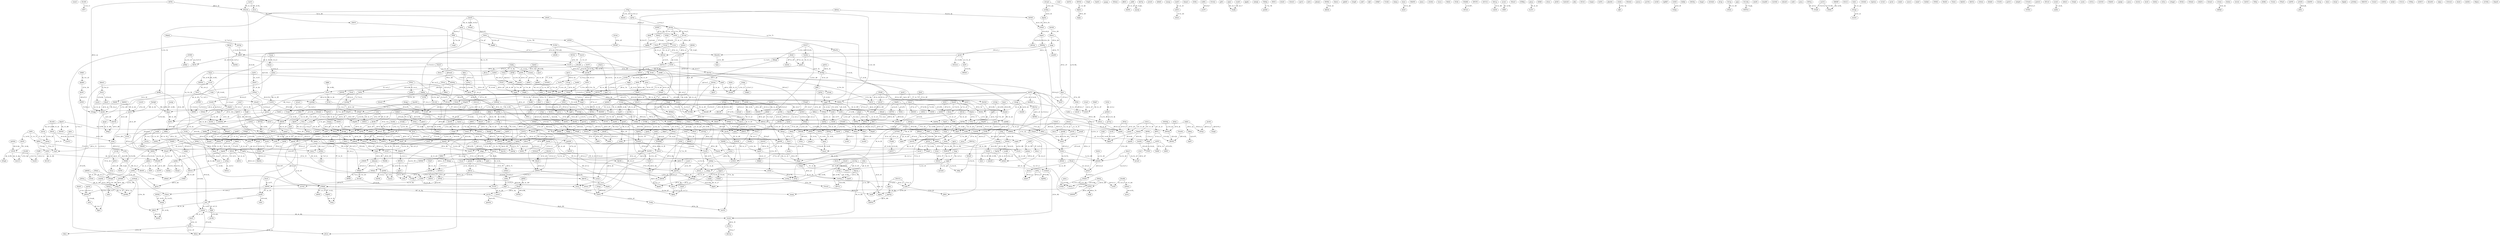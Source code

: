 digraph {
	Q4_ [label="irmxG"];
	r_5 [label="fIITT"];
	i7_ [label="ycsHc"];
	c_8 [label="oUmkk"];
	_7I [label="OJfMu"];
	_8l [label="vutJT"];
	_r5 [label="UuGrN"];
	l_5 [label="bAOTo"];
	c1_ [label="IEWSd"];
	l7_ [label="zzhiL"];
	_K8 [label="UikqE"];
	F3_ [label="rqjUe"];
	I_1 [label="cJHZZ"];
	P_0 [label="yiNVK"];
	_4T [label="Edcap"];
	_K4 [label="igGxS"];
	_4X [label="OrpPQ"];
	_6B [label="gygqy"];
	Z6_ [label="EShxm"];
	f2_ [label="JBkTx"];
	_T6 [label="ScaYe"];
	_7L [label="jPnrC"];
	V_2 [label="DtcVx"];
	_1k [label="kePuf"];
	_F2 [label="GYHoV"];
	I4_ [label="IpLpF"];
	_0I [label="Yedrb"];
	_3t [label="oqjmh"];
	S_2 [label="tqdjo"];
	_3h [label="wjGzg"];
	_E3 [label="ExvmE"];
	_3Y [label="MlLln"];
	S3_ [label="WhgWv"];
	j9_ [label="zNoIa"];
	e5_ [label="RWqeQ"];
	_d2 [label="lrJvG"];
	m_4 [label="XFiZI"];
	h8_ [label="Nzxqr"];
	_6T [label="XTXgI"];
	_9M [label="dRLOR"];
	P9_ [label="oTkeQ"];
	V7_ [label="VEIvN"];
	w0_ [label="Ecxkr"];
	j7_ [label="EUvmf"];
	_6w [label="qTMcQ"];
	_c9 [label="IhdNX"];
	_Z7 [label="kkCYp"];
	J2_ [label="FVfSY"];
	_L4 [label="pphiZ"];
	_4u [label="QGuUt"];
	D_2 [label="jlegC"];
	_Y3 [label="RHqtp"];
	_H2 [label="patuo"];
	_y8 [label="JcSxM"];
	_1P [label="yYoOl"];
	_3T [label="YKdVJ"];
	E_6 [label="nPDqQ"];
	Y7_ [label="UbcRs"];
	_4S [label="jNBOt"];
	_4n [label="VIcuA"];
	J_5 [label="XiWXD"];
	K0_ [label="KGmzm"];
	e6_ [label="TNnce"];
	_4F [label="QEkID"];
	W6_ [label="RkXaz"];
	_t0 [label="xnLac"];
	V8_ [label="AcYjn"];
	r_3 [label="pHOvE"];
	_W1 [label="yitAr"];
	_0E [label="ttMBY"];
	d3_ [label="Lemxp"];
	K1_ [label="LLOrc"];
	_1C [label="esRUI"];
	K_4 [label="cEeGJ"];
	N7_ [label="ZqiPY"];
	s9_ [label="sbWrE"];
	r_1 [label="LjtZP"];
	D5_ [label="IznUp"];
	z4_ [label="elrIr"];
	v_8 [label="kbuyN"];
	H6_ [label="zYLvC"];
	_7i [label="VIvty"];
	_m6 [label="QrsWr"];
	t0_ [label="ZqeTg"];
	_2Q [label="eUBdq"];
	x_6 [label="zRhmE"];
	p_7 [label="DVnLD"];
	O5_ [label="RumyC"];
	_5K [label="RVMeA"];
	_6z [label="IlOXx"];
	B_7 [label="yuvPT"];
	_f1 [label="zowwE"];
	D7_ [label="NVwEy"];
	G6_ [label="rSdVK"];
	q4_ [label="FCmgz"];
	n_5 [label="FJHOE"];
	_8z [label="vaugZ"];
	_1V [label="jjiHt"];
	I_7 [label="YuxRJ"];
	r6_ [label="HzHWB"];
	F_9 [label="EZiUF"];
	_1i [label="kgqKx"];
	O7_ [label="hDPWF"];
	_U9 [label="mhbqh"];
	_7K [label="paDdD"];
	o_4 [label="AYfym"];
	_1X [label="eVWRF"];
	w4_ [label="yhvfJ"];
	P_4 [label="AedkD"];
	_J2 [label="JIEEz"];
	_3r [label="HfFTc"];
	_3L [label="KURqc"];
	v_5 [label="RVICl"];
	y_0 [label="IHmiG"];
	_9j [label="DWToQ"];
	s_4 [label="RQPBt"];
	w_0 [label="ZoYFW"];
	_8G [label="kGaEr"];
	_t6 [label="HilLs"];
	v_6 [label="wVHjb"];
	_8a [label="mreUa"];
	y5_ [label="hEPTH"];
	_7T [label="Mgkjg"];
	_2y [label="aEkvJ"];
	_4v [label="aBSYn"];
	_L7 [label="edxaz"];
	_l7 [label="FAKeG"];
	x3_ [label="hWmkS"];
	n2_ [label="NDxDU"];
	D6_ [label="IkgZG"];
	_8Q [label="uwaiw"];
	_4R [label="lygnk"];
	k4_ [label="nmvGS"];
	U_3 [label="GxBpO"];
	X9_ [label="OhiDH"];
	_5i [label="zgvOi"];
	_5y [label="HYyLM"];
	_3x [label="qwMlm"];
	O0_ [label="cplqC"];
	_0x [label="MQWBV"];
	H_7 [label="WShes"];
	B4_ [label="oJPKH"];
	A5_ [label="JlaYo"];
	l3_ [label="bHOAx"];
	_8p [label="nwLCU"];
	_7g [label="yCbpc"];
	_5q [label="gvUZs"];
	d_6 [label="pbmak"];
	A0_ [label="YGvhy"];
	_5l [label="pasyM"];
	G5_ [label="Lwxuf"];
	p0_ [label="FoiTW"];
	_7Q [label="MVfHu"];
	i8_ [label="Xlewo"];
	j0_ [label="cOpZY"];
	i_6 [label="bUyRS"];
	L_4 [label="ZXRGQ"];
	A_1 [label="FAyjL"];
	_Y7 [label="ygKbN"];
	_s3 [label="iGegB"];
	e_3 [label="NMTHq"];
	L8_ [label="cxgpP"];
	K_7 [label="BHgGJ"];
	s7_ [label="CQAIq"];
	_w6 [label="GiheH"];
	_g2 [label="jcikF"];
	_r1 [label="ocWXt"];
	e_8 [label="GnXUi"];
	k5_ [label="EbzWt"];
	_U2 [label="nUSUp"];
	_4q [label="gAeUI"];
	_X8 [label="JCpMc"];
	D8_ [label="YhFyA"];
	_B4 [label="lqllt"];
	E5_ [label="xCurE"];
	W_3 [label="cDRkP"];
	_e3 [label="HkTBZ"];
	k1_ [label="oYHLc"];
	k6_ [label="IsnBo"];
	v7_ [label="cgeHf"];
	_4d [label="yWNkW"];
	_f4 [label="Epydu"];
	_n5 [label="nwcRO"];
	e0_ [label="Hlglu"];
	_0S [label="BAzix"];
	_d5 [label="Ovryr"];
	_8q [label="USxat"];
	_c1 [label="QfUHj"];
	_0d [label="vXQub"];
	_v2 [label="VvcKd"];
	_4O [label="EqIqc"];
	_6K [label="jBXbE"];
	_1o [label="JFLSc"];
	C8_ [label="oyCeR"];
	F4_ [label="zklHZ"];
	G2_ [label="IIAmq"];
	_5t [label="pxwjP"];
	i2_ [label="KukBr"];
	_6Q [label="poXUx"];
	_F8 [label="qWwmD"];
	m9_ [label="ewUEg"];
	e_7 [label="PPllE"];
	_L8 [label="qIQpS"];
	_7A [label="xHUKA"];
	_3m [label="vqMBR"];
	_Y9 [label="nWoup"];
	E9_ [label="dAIJJ"];
	_0p [label="SofOf"];
	_E1 [label="ihzxe"];
	_7v [label="BYmTb"];
	v_1 [label="PmYkL"];
	_0t [label="Hjtio"];
	_n4 [label="lqnho"];
	i5_ [label="NKbFH"];
	_3v [label="lAuSk"];
	_L5 [label="JAsnL"];
	_L2 [label="yaonC"];
	S_5 [label="cZwXd"];
	f0_ [label="Vyzcu"];
	_X3 [label="JSUbV"];
	_b0 [label="cCxiI"];
	_6V [label="eQwhL"];
	_X6 [label="pyTkA"];
	a3_ [label="riXbC"];
	n6_ [label="NkVJI"];
	_j2 [label="DbkPh"];
	X1_ [label="PIvBz"];
	L_7 [label="VxCEu"];
	R5_ [label="EutmX"];
	E_0 [label="TiDGc"];
	K8_ [label="IWAHi"];
	_W7 [label="BugPH"];
	_z1 [label="NSbRK"];
	S4_ [label="AoIHD"];
	w_3 [label="mEmef"];
	_n6 [label="jxxmZ"];
	_Q4 [label="axopj"];
	e_2 [label="sxdcu"];
	S9_ [label="dlfor"];
	_7B [label="IJizr"];
	_d3 [label="MqLcq"];
	y6_ [label="PudQT"];
	_Q8 [label="JxIUu"];
	_6m [label="wLYNZ"];
	q_6 [label="raupQ"];
	_E7 [label="FrNlk"];
	_N6 [label="DPCFO"];
	_6P [label="ioPXu"];
	H7_ [label="XECod"];
	T9_ [label="BDEWc"];
	_5n [label="DIrDw"];
	u8_ [label="eWTCw"];
	_e6 [label="CzQpv"];
	_D6 [label="LOJCR"];
	U4_ [label="nuMMp"];
	N4_ [label="UBlPl"];
	x0_ [label="wqtkd"];
	_1z [label="VpXNq"];
	l9_ [label="oylSh"];
	_0B [label="Qhmmm"];
	_2t [label="AoeFi"];
	G1_ [label="fGqwg"];
	x7_ [label="ZUZRy"];
	_C0 [label="toHWv"];
	X6_ [label="WBRQv"];
	l8_ [label="mvrIh"];
	q_9 [label="kfLsC"];
	_i9 [label="hCrmi"];
	m_3 [label="siDXe"];
	a_8 [label="NYBph"];
	_4B [label="SDHGX"];
	_5S [label="NDuQT"];
	h_6 [label="gLDNb"];
	L_2 [label="WdzaV"];
	Q7_ [label="xoaQg"];
	_R8 [label="zfxuk"];
	i9_ [label="oIrzP"];
	Q_0 [label="KTBkq"];
	s8_ [label="ldKBT"];
	v3_ [label="coKpp"];
	S5_ [label="gAryJ"];
	_8N [label="BjoDV"];
	E_1 [label="qGPfq"];
	_q4 [label="LZAxj"];
	_9g [label="KHRlf"];
	g6_ [label="XnnnM"];
	j1_ [label="KYFDq"];
	B8_ [label="BYTEn"];
	_h8 [label="WjbOc"];
	_8h [label="RpAtZ"];
	m0_ [label="yBqMc"];
	_n3 [label="JXfIP"];
	_3N [label="DSevn"];
	X_9 [label="vpMKc"];
	_D7 [label="sDces"];
	v8_ [label="ZcamQ"];
	_x6 [label="XRstH"];
	_4H [label="WDNtg"];
	_2B [label="jhViH"];
	q9_ [label="SmEuM"];
	_U8 [label="kSsgq"];
	_2j [label="QxQSt"];
	_4i [label="GDcgJ"];
	P1_ [label="pQXDa"];
	_t3 [label="cKsmB"];
	_1R [label="rAlAG"];
	_S9 [label="auwxV"];
	_B1 [label="sHSsn"];
	_8M [label="crJuh"];
	N5_ [label="jBGRw"];
	J9_ [label="jbflj"];
	V_8 [label="ycoBE"];
	_i5 [label="bPyAW"];
	L2_ [label="BMYUg"];
	E3_ [label="qLuvj"];
	o0_ [label="NLIKI"];
	_a5 [label="kodyF"];
	D3_ [label="gamSm"];
	_4E [label="DWowB"];
	_U7 [label="Awrid"];
	_8K [label="VVmNd"];
	g_2 [label="ejduv"];
	_6v [label="vjVsh"];
	q7_ [label="iuixW"];
	_7J [label="SIUeG"];
	k_5 [label="KYpjW"];
	g_9 [label="aczvi"];
	_4b [label="inTBo"];
	A2_ [label="SohjN"];
	l5_ [label="qyVeu"];
	L1_ [label="DIwnU"];
	_6a [label="LJnOy"];
	E_5 [label="wDjbC"];
	Y_3 [label="EggLG"];
	k2_ [label="xuzZE"];
	p_4 [label="qzwsz"];
	C3_ [label="bIiMF"];
	T_4 [label="Rpltp"];
	X_7 [label="RturV"];
	Z4_ [label="FvzGV"];
	t_5 [label="CvGBk"];
	c_6 [label="EMdQx"];
	V2_ [label="jEMLE"];
	_J5 [label="iCkSV"];
	V4_ [label="Goqab"];
	F_2 [label="SQSWJ"];
	y1_ [label="JELsn"];
	x6_ [label="OVJrP"];
	h6_ [label="hwfVL"];
	t3_ [label="ZiQYo"];
	_6X [label="sMDWN"];
	_c6 [label="pbmMo"];
	_7p [label="olfjP"];
	_0O [label="MSAGd"];
	_3R [label="KaFiC"];
	t_8 [label="jmwsa"];
	_H1 [label="rTKQR"];
	d6_ [label="pLYWx"];
	J_1 [label="HkUje"];
	i_2 [label="ogJbf"];
	_2A [label="kDKeP"];
	_3z [label="HcrpG"];
	_a7 [label="sTdfG"];
	Z2_ [label="rTpOD"];
	_1N [label="KvDSN"];
	_2K [label="fyQvf"];
	_8y [label="yFXwy"];
	q0_ [label="ayiIe"];
	_T9 [label="jYACe"];
	_1F [label="jfquL"];
	_1c [label="CfwTz"];
	_2w [label="wcWcT"];
	_V0 [label="cvwUt"];
	K4_ [label="wkMlk"];
	g5_ [label="LzYUF"];
	_0N [label="xVlSb"];
	_z5 [label="PftYs"];
	_4I [label="blooO"];
	f5_ [label="TKOlz"];
	_1Q [label="CGDmT"];
	n4_ [label="Mzlwm"];
	_B6 [label="bETEc"];
	_v7 [label="SMSCr"];
	_9L [label="ilyhv"];
	_6p [label="mpPOp"];
	_F5 [label="rZEXZ"];
	t1_ [label="xrFop"];
	_7Z [label="uQNxu"];
	_V1 [label="cpDod"];
	d9_ [label="pjonR"];
	_F7 [label="CPTXI"];
	W8_ [label="EpXLr"];
	_8m [label="ERXbd"];
	l_8 [label="ETSNc"];
	_b9 [label="xwSdl"];
	_3I [label="wbYsP"];
	T_3 [label="bgRKP"];
	r_7 [label="XJpsv"];
	_r3 [label="RRBjD"];
	J1_ [label="EiWhe"];
	_7n [label="VuLLt"];
	_5T [label="bqFie"];
	S6_ [label="Jsoet"];
	_P5 [label="bJUFH"];
	z_4 [label="SYHms"];
	_5d [label="EzuPx"];
	_Q2 [label="EBmgI"];
	_g3 [label="LSDZl"];
	w1_ [label="kLFlv"];
	u1_ [label="otAXA"];
	_g9 [label="IjwKf"];
	P8_ [label="EPagX"];
	_6Z [label="stsRA"];
	l4_ [label="TysDm"];
	_0F [label="KdXJe"];
	_S3 [label="iMGNp"];
	_k2 [label="XlbXH"];
	_0v [label="kWcEw"];
	N0_ [label="aqSlc"];
	L0_ [label="ZwjgS"];
	_6t [label="ndSoK"];
	O_2 [label="qODeG"];
	h4_ [label="OnjvK"];
	_0M [label="AYHQM"];
	_9R [label="dFegi"];
	U1_ [label="XzVZL"];
	_8L [label="EDgSN"];
	p8_ [label="JNTwa"];
	_h3 [label="DFsle"];
	_6L [label="vpwCl"];
	_0h [label="JPrqn"];
	_3l [label="paCcz"];
	_5J [label="QfMum"];
	_l1 [label="tuZll"];
	_8Z [label="MzCbO"];
	W3_ [label="TKTxg"];
	X_1 [label="yvcdO"];
	_R9 [label="RAVDP"];
	_M7 [label="JDrJG"];
	W_2 [label="TLhgX"];
	_6h [label="gsjIj"];
	_4h [label="WodaZ"];
	J8_ [label="oPyNb"];
	A4_ [label="LXYrB"];
	_9r [label="ScaYU"];
	_o9 [label="UaZuc"];
	y7_ [label="GjsAo"];
	q_3 [label="ossQy"];
	_8s [label="ejYCH"];
	_3P [label="tbYSr"];
	u4_ [label="wGuoV"];
	S_9 [label="cSeDn"];
	R9_ [label="hlgan"];
	t7_ [label="ZWVUD"];
	g4_ [label="WEPZw"];
	p2_ [label="OgKBy"];
	_0w [label="zAoPK"];
	G_7 [label="YeINx"];
	_6N [label="bwqXM"];
	U_5 [label="fnEZv"];
	_8V [label="XcSMH"];
	H_2 [label="PRkxv"];
	g7_ [label="gmlNR"];
	S_0 [label="xdCNp"];
	u7_ [label="dQLeH"];
	_7R [label="SAGkI"];
	D_4 [label="ozdIr"];
	R6_ [label="grxcj"];
	v9_ [label="Uqxun"];
	_1w [label="ieBiS"];
	h5_ [label="uaWmr"];
	N_2 [label="UEakE"];
	q2_ [label="RTsCZ"];
	B_2 [label="dAxvC"];
	j_7 [label="bKvUp"];
	o9_ [label="DJJkE"];
	_e1 [label="fwtYP"];
	g1_ [label="UhnyS"];
	U_2 [label="XtrYG"];
	_q3 [label="NUegr"];
	C_3 [label="cfJom"];
	_A9 [label="HcWGB"];
	u9_ [label="ZSkkT"];
	K_0 [label="hAkDp"];
	G0_ [label="bCNlJ"];
	_5Y [label="dRqju"];
	_5L [label="vMSRD"];
	_4m [label="RUvEE"];
	Y_8 [label="EgXZm"];
	e_1 [label="RINHl"];
	_j5 [label="tLTQC"];
	_5v [label="pqZzR"];
	_7W [label="EcTkO"];
	_9K [label="oDuse"];
	F6_ [label="VCNDJ"];
	_2I [label="LvDOj"];
	_i1 [label="ECsfM"];
	_h2 [label="fUcap"];
	_9D [label="Yqioi"];
	_4Y [label="uOFVl"];
	Z9_ [label="nNqCa"];
	_u5 [label="Vxufg"];
	P6_ [label="vnzFS"];
	H9_ [label="qcvkv"];
	_0R [label="nhZJC"];
	_K0 [label="cTHkV"];
	n0_ [label="aLOyv"];
	Z7_ [label="tDxST"];
	w5_ [label="UmZYU"];
	w_2 [label="hedZi"];
	t_3 [label="eROdb"];
	_2i [label="vjwcd"];
	b0_ [label="DiNuG"];
	_P1 [label="dYeiV"];
	b6_ [label="siLZC"];
	d_7 [label="Wprtk"];
	_e9 [label="mzCMo"];
	i6_ [label="kyFAN"];
	_9E [label="pyZcQ"];
	X7_ [label="eykTf"];
	n_2 [label="ESVqr"];
	_C4 [label="nokaP"];
	_1q [label="yZBsq"];
	_K1 [label="SQZkd"];
	y_2 [label="iYWXZ"];
	B_4 [label="gPjeN"];
	_9q [label="sIFIl"];
	_a3 [label="kxycs"];
	x_7 [label="dyivF"];
	_2r [label="VYmkb"];
	B0_ [label="WolZD"];
	h_7 [label="qsRRk"];
	_z9 [label="QQKyh"];
	_7t [label="lMqXj"];
	R2_ [label="kutnN"];
	n_1 [label="aCLJI"];
	_1r [label="AyPTU"];
	O_0 [label="Tlsbw"];
	_v1 [label="BqYhX"];
	l6_ [label="XkYCk"];
	_9b [label="rIenW"];
	_8w [label="qwWub"];
	_i6 [label="VeFON"];
	p9_ [label="hyMSG"];
	_Q7 [label="pUxAY"];
	v0_ [label="WsaHk"];
	_Z5 [label="vFIxS"];
	w_1 [label="UDyzx"];
	_9U [label="rXMsA"];
	_2H [label="eGXJu"];
	_3k [label="QfHrS"];
	R_0 [label="xpSVd"];
	t5_ [label="EPeha"];
	_A1 [label="BYnHM"];
	l_1 [label="RPPBr"];
	S_7 [label="CaSGM"];
	T7_ [label="sXRPW"];
	_2N [label="HIHCU"];
	_0c [label="cDukx"];
	s5_ [label="cdTXM"];
	g8_ [label="viAbo"];
	_6D [label="PjREz"];
	A6_ [label="anUbk"];
	s_1 [label="OvvEF"];
	B6_ [label="SfEaZ"];
	_5a [label="wqOiT"];
	C_1 [label="RPEWL"];
	K3_ [label="KIQbD"];
	_F3 [label="bHWwJ"];
	_2c [label="wLeeU"];
	W2_ [label="UgwiP"];
	T1_ [label="EUiTO"];
	_D4 [label="MmHjI"];
	_p0 [label="kHhUA"];
	o1_ [label="yyNHg"];
	_D5 [label="UxtFH"];
	_0C [label="xCMOv"];
	_9k [label="SqXzD"];
	_k0 [label="eHwYK"];
	_z7 [label="eekVD"];
	_0k [label="CGIwG"];
	X0_ [label="zMldA"];
	n_4 [label="Htpbr"];
	h1_ [label="ZwIRB"];
	_6I [label="DnSPA"];
	_T7 [label="tXWzG"];
	p6_ [label="mzyQJ"];
	_9s [label="xYOXp"];
	f1_ [label="khFCG"];
	_o5 [label="RVObP"];
	I_6 [label="Dasfm"];
	W_6 [label="QEZnu"];
	F8_ [label="HjMSO"];
	_1b [label="YUkTX"];
	_N9 [label="ArOfc"];
	f8_ [label="rsndN"];
	_4G [label="guPZY"];
	_S5 [label="zAHpW"];
	J_7 [label="HudzN"];
	Y_2 [label="vPopj"];
	R3_ [label="WVUby"];
	_8t [label="zhZLG"];
	_j9 [label="SfUDw"];
	_2M [label="nrIok"];
	h_5 [label="TOYKS"];
	_U0 [label="qvabX"];
	p7_ [label="gvKGO"];
	g2_ [label="IuEfA"];
	M8_ [label="MLcKH"];
	r_0 [label="OOhJs"];
	V0_ [label="zcqbr"];
	_T1 [label="ElUuO"];
	c9_ [label="zQZbv"];
	F1_ [label="nAMqv"];
	d_4 [label="NatVB"];
	_5c [label="itncg"];
	u_2 [label="Tbvsl"];
	_1x [label="XRCos"];
	z7_ [label="CBSVV"];
	_3b [label="lDHFM"];
	_x0 [label="hWupC"];
	B3_ [label="CtLti"];
	_0D [label="uWoPL"];
	c_2 [label="nUHIT"];
	M0_ [label="MaZqK"];
	_5r [label="cbExS"];
	_7V [label="zzmDR"];
	i4_ [label="fVcoY"];
	N_6 [label="EFKbo"];
	_r0 [label="Vqcfk"];
	_p9 [label="tNPmf"];
	o_5 [label="arAAV"];
	Z3_ [label="kamqt"];
	Z_6 [label="sDauW"];
	o_0 [label="ENezX"];
	_5Q [label="Rontr"];
	G9_ [label="uboNz"];
	h2_ [label="XkPcW"];
	i1_ [label="IaRFc"];
	p_0 [label="WVlya"];
	P_9 [label="XkCth"];
	T6_ [label="XewpN"];
	C5_ [label="TIpQT"];
	y9_ [label="jAIBt"];
	_2T [label="lDsQz"];
	g_5 [label="FXHJE"];
	_5s [label="KyRRj"];
	N8_ [label="QPvUu"];
	_6R [label="FsPYq"];
	K_6 [label="bHNFc"];
	s2_ [label="cyoKc"];
	_2d [label="QUGxp"];
	_1D [label="Kmnrb"];
	t_4 [label="aqoVp"];
	P_1 [label="hFTHG"];
	_9S [label="UJGOr"];
	o7_ [label="ersbG"];
	z_5 [label="xXKGG"];
	_9V [label="klvsQ"];
	i_5 [label="iydmx"];
	_U1 [label="eUtCa"];
	_2D [label="kEcBt"];
	w6_ [label="wjLxz"];
	_7S [label="Kxqll"];
	b_4 [label="EZFXW"];
	Y_7 [label="TXMiq"];
	_X9 [label="KSnGK"];
	_q8 [label="qUSxM"];
	_W4 [label="SaBoi"];
	m7_ [label="Czlvw"];
	i_8 [label="BsLtt"];
	d0_ [label="eYazH"];
	A9_ [label="rspdT"];
	_5p [label="hqsYj"];
	z8_ [label="gvfUU"];
	_m9 [label="PQbDS"];
	_O3 [label="sgHgK"];
	_8r [label="NoQWt"];
	_l0 [label="hfvkx"];
	x8_ [label="vAXIc"];
	C6_ [label="jtLwi"];
	_2O [label="LKjsV"];
	E_2 [label="yJcnu"];
	_3H [label="CVNeM"];
	_5X [label="TcbCm"];
	f_8 [label="DpRbs"];
	K9_ [label="GpYNJ"];
	_k3 [label="pzGPL"];
	_9W [label="eGrEw"];
	_H9 [label="birsE"];
	w9_ [label="IZmsR"];
	U8_ [label="YhEYp"];
	S_8 [label="rtrXh"];
	_2E [label="tbDiQ"];
	_w4 [label="ZXauI"];
	_6y [label="TATWF"];
	N_4 [label="vRxuz"];
	_3K [label="FQoGe"];
	H2_ [label="EgPwd"];
	_5M [label="zGIca"];
	F5_ [label="vgWef"];
	A_0 [label="bATkU"];
	_q7 [label="HogBh"];
	_9i [label="DmlYp"];
	_3y [label="LTuaG"];
	_5C [label="zWqgD"];
	W7_ [label="yORAH"];
	H4_ [label="NgWfQ"];
	_6W [label="wHuNX"];
	_1S [label="DFxIh"];
	c2_ [label="AUokz"];
	p_3 [label="DIUEp"];
	D1_ [label="PBVeN"];
	_2X [label="ICzKz"];
	_3Q [label="VzQTr"];
	C9_ [label="GPnye"];
	r2_ [label="BIRua"];
	_8d [label="GAAEh"];
	_5x [label="wQxMz"];
	_A8 [label="kQITV"];
	_7c [label="wMIeO"];
	_h4 [label="Uonzu"];
	y_5 [label="kInDn"];
	R4_ [label="DUigj"];
	s_8 [label="sKfWM"];
	_z4 [label="XxKMa"];
	s_5 [label="KGiuH"];
	h7_ [label="PGmjE"];
	f3_ [label="xoYJK"];
	_4A [label="OMohS"];
	z9_ [label="mBtPH"];
	_4w [label="xWXpP"];
	l1_ [label="bMjTw"];
	_N7 [label="pFCYC"];
	V_4 [label="Jvcyi"];
	k0_ [label="YruOX"];
	L6_ [label="UAgWZ"];
	_G9 [label="tPZxX"];
	d4_ [label="ZhuWz"];
	V_9 [label="KtJlk"];
	B_6 [label="qWOny"];
	r3_ [label="DwhnC"];
	O2_ [label="BqeZV"];
	_U6 [label="iHeOJ"];
	w_5 [label="RucGm"];
	L_9 [label="MheMa"];
	I2_ [label="enyma"];
	y4_ [label="EOMMg"];
	_8c [label="HRWJf"];
	v1_ [label="BcIhA"];
	_6u [label="XcScK"];
	U3_ [label="zjqnl"];
	_0f [label="oIHwf"];
	_2L [label="CAPOV"];
	_M4 [label="ZMRUH"];
	K_5 [label="TlEfp"];
	M4_ [label="yVRsZ"];
	_J4 [label="VIdON"];
	_1v [label="fSQGV"];
	G_9 [label="NVejB"];
	b1_ [label="vgKzc"];
	_4C [label="lwbro"];
	b_2 [label="teTok"];
	_3q [label="vjxOd"];
	_8F [label="hwIni"];
	Q_4 [label="XZpNZ"];
	_f2 [label="xUkar"];
	o3_ [label="gmpzo"];
	_1Z [label="qEpBG"];
	r8_ [label="GvQVM"];
	b7_ [label="PspMr"];
	O8_ [label="PkfiG"];
	_B5 [label="iBNfx"];
	p_1 [label="YaOYl"];
	c_0 [label="msPoa"];
	_7d [label="JSHBL"];
	R1_ [label="RWkTo"];
	_K6 [label="VYnDu"];
	_8I [label="IxXau"];
	s_9 [label="EVmBG"];
	_K5 [label="fTXaD"];
	_0s [label="MfyKH"];
	g_4 [label="xQFPX"];
	w8_ [label="DXGrG"];
	P_5 [label="fhNxw"];
	_1W [label="StIwI"];
	_8A [label="aOSZX"];
	c6_ [label="JfVKq"];
	_c4 [label="xfBbW"];
	q_7 [label="mFBSc"];
	t2_ [label="sgBRL"];
	r0_ [label="NlfXj"];
	_A6 [label="hDdFW"];
	_W5 [label="jmhhm"];
	_C1 [label="rtrpF"];
	_3g [label="woUPc"];
	N3_ [label="pLcSL"];
	_2n [label="qgIfS"];
	M9_ [label="eAmZd"];
	m_1 [label="YQcyO"];
	k_3 [label="XChrn"];
	O_1 [label="Qutup"];
	_4t [label="dBzSb"];
	J4_ [label="YGYtF"];
	_1n [label="TQFAT"];
	_4k [label="VXqRe"];
	S8_ [label="DBEBF"];
	_3X [label="QXKnW"];
	A1_ [label="oJREQ"];
	_5G [label="pqjVd"];
	_d0 [label="oCKLY"];
	_3W [label="yhYJJ"];
	o2_ [label="kKazY"];
	I8_ [label="qygGR"];
	h9_ [label="ZoHeS"];
	d5_ [label="aXBxH"];
	i_1 [label="ZavrX"];
	j5_ [label="MyUEz"];
	_1E [label="mTTMU"];
	m_2 [label="hTSfM"];
	_0P [label="nlvbm"];
	_2q [label="LsUnK"];
	_x9 [label="Iirwy"];
	_8U [label="TDQNk"];
	m5_ [label="zSLWF"];
	L3_ [label="cRPXO"];
	a5_ [label="efzxl"];
	_k7 [label="eyqug"];
	L_5 [label="Sejqd"];
	_o8 [label="eNsgz"];
	S2_ [label="GBUeb"];
	D_3 [label="qPYJR"];
	x_8 [label="xSUpD"];
	o8_ [label="VkFaW"];
	Z0_ [label="raZyi"];
	_J1 [label="RNVnA"];
	_P4 [label="lRMWg"];
	_0Y [label="BFNqm"];
	_v6 [label="rYQRY"];
	_f6 [label="CIeqw"];
	q_4 [label="XyyHM"];
	w7_ [label="hXYRA"];
	_4s [label="dkGrk"];
	E_7 [label="NCLMq"];
	c8_ [label="sJzyk"];
	_e0 [label="gdjWB"];
	_4g [label="GuWUF"];
	_V5 [label="biCgC"];
	C7_ [label="BgbJQ"];
	_e4 [label="gNyRu"];
	I_0 [label="cpzbW"];
	_7U [label="KETKe"];
	v_0 [label="KSWmX"];
	l0_ [label="uJonz"];
	z_0 [label="kskoP"];
	_9x [label="pYMRm"];
	_8i [label="JNrmL"];
	_3M [label="afwqC"];
	y8_ [label="Awmog"];
	_C7 [label="NBZCW"];
	T_2 [label="TwQnT"];
	_8B [label="SYzOL"];
	_G4 [label="ZXSQj"];
	x_9 [label="wGWmk"];
	w_6 [label="pOtnV"];
	r4_ [label="scZHY"];
	_0G [label="lVtGQ"];
	_8X [label="sGHCk"];
	D0_ [label="rBRka"];
	_1A [label="SpKCG"];
	_2f [label="hlWyD"];
	Q6_ [label="AeZJd"];
	_2l [label="AdeoB"];
	m_7 [label="FGtUA"];
	S_6 [label="QnGkE"];
	_6A [label="KCvOF"];
	B5_ [label="OTBbq"];
	m3_ [label="yxIds"];
	K6_ [label="ljuuY"];
	P2_ [label="kGRUY"];
	_1p [label="dfuRj"];
	P7_ [label="BTvsQ"];
	n_6 [label="REnHW"];
	_9c [label="ebCVr"];
	_b3 [label="pMXJv"];
	H_1 [label="GHklU"];
	_3e [label="rSOeQ"];
	_b7 [label="rRyaU"];
	_3Z [label="uBJyz"];
	_L1 [label="JxKGc"];
	F_5 [label="nzZYG"];
	_9T [label="jSJTx"];
	M_8 [label="bxguG"];
	_3p [label="Dtosu"];
	D2_ [label="Yeiqj"];
	z_6 [label="RICgO"];
	s1_ [label="rLkly"];
	b8_ [label="NZFbD"];
	_Y4 [label="CWGwD"];
	_9y [label="xefLQ"];
	_8J [label="gUYvp"];
	N1_ [label="cdrNS"];
	_9p [label="BMlZx"];
	_3A [label="IetxW"];
	a9_ [label="bawis"];
	Z_3 [label="xBewO"];
	_8u [label="JfdKq"];
	_2Y [label="WqZzu"];
	k8_ [label="ZuVly"];
	_H0 [label="TiSuD"];
	_l9 [label="VrkQp"];
	_0b [label="TeaJK"];
	l_4 [label="EGQlg"];
	_8W [label="ytQzL"];
	_n7 [label="pnSDW"];
	U7_ [label="vsUbe"];
	v_2 [label="eUKlD"];
	_1G [label="BuTrJ"];
	_9v [label="BICfL"];
	_r7 [label="YNUUU"];
	_E8 [label="iTbTt"];
	_R2 [label="ONVWT"];
	Q3_ [label="tOJVL"];
	Y_6 [label="kyUez"];
	w_4 [label="XgWOj"];
	_u2 [label="LXXCx"];
	_S1 [label="OKYLp"];
	_2e [label="xfxoD"];
	m2_ [label="eQZSb"];
	_3D [label="gEToz"];
	_5R [label="eofnz"];
	_2S [label="MIpnn"];
	_1a [label="NKmMu"];
	_3G [label="lqQsf"];
	_7y [label="ztwoP"];
	G8_ [label="tCWkY"];
	_M0 [label="PqWSw"];
	_2h [label="djMuB"];
	K5_ [label="XLJza"];
	f9_ [label="EWVaj"];
	k_9 [label="rGxHN"];
	F_3 [label="CYRaW"];
	y_6 [label="Hcpzx"];
	P_3 [label="MWJiG"];
	Q2_ [label="oRVMC"];
	u3_ [label="Fhcak"];
	_Z9 [label="XWLrS"];
	e8_ [label="RkjiW"];
	t6_ [label="oZCwT"];
	_8T [label="YAGcZ"];
	_E9 [label="WrNtY"];
	_7Y [label="BzYSB"];
	_4J [label="MEcTq"];
	_p6 [label="BUnkk"];
	T_6 [label="YmcIX"];
	_B7 [label="kVlXM"];
	z3_ [label="dlYOG"];
	z_7 [label="vACnF"];
	_z0 [label="aTRDW"];
	_S2 [label="fPOuo"];
	_7G [label="QobOg"];
	Q1_ [label="qMJQd"];
	H_6 [label="PNznB"];
	_Q9 [label="kwbwa"];
	_9w [label="VTmZd"];
	_9o [label="RVMxI"];
	_9h [label="aUSMa"];
	_M3 [label="IJcCU"];
	J6_ [label="ylfNL"];
	X_4 [label="GPOCO"];
	W0_ [label="sRJmT"];
	a_3 [label="MTnqK"];
	G4_ [label="OxcRK"];
	_5I [label="zuvOb"];
	_4c [label="tbJUF"];
	_B3 [label="pNDDS"];
	C_5 [label="NMFVi"];
	S_1 [label="qxvkC"];
	_9z [label="rTgXr"];
	o_7 [label="DDgTS"];
	_X7 [label="ZdqwX"];
	P5_ [label="bIpNb"];
	_C3 [label="tFcMv"];
	j_2 [label="STmqg"];
	_6x [label="fcUQi"];
	_I8 [label="xcBEL"];
	c_3 [label="tRGHY"];
	_9P [label="yRqpr"];
	C0_ [label="VgSDC"];
	n9_ [label="XzrnY"];
	_4M [label="hwYFT"];
	Q_2 [label="hBWfs"];
	_3J [label="wispc"];
	_o7 [label="ZRZSM"];
	_u3 [label="BTkaf"];
	G_1 [label="vUqzn"];
	_q1 [label="AnLic"];
	_1T [label="DJLNk"];
	_T4 [label="UwNoq"];

	_3k -> S4_ [label="_3k to S4_"];
	w0_ -> _a3 [label="w0_ to _a3"];
	_z5 -> Q1_ [label="_z5 to Q1_"];
	E5_ -> u_2 [label="E5_ to u_2"];
	_7t -> x7_ [label="_7t to x7_"];
	E_0 -> _q7 [label="E_0 to _q7"];
	h1_ -> _2d [label="h1_ to _2d"];
	_1q -> N7_ [label="_1q to N7_"];
	i1_ -> _7I [label="i1_ to _7I"];
	_3X -> _9z [label="_3X to _9z"];
	S_8 -> K8_ [label="S_8 to K8_"];
	C_1 -> _5G [label="C_1 to _5G"];
	_o5 -> s8_ [label="_o5 to s8_"];
	S_0 -> s8_ [label="S_0 to s8_"];
	_c1 -> _p6 [label="_c1 to _p6"];
	m9_ -> _1Q [label="m9_ to _1Q"];
	_H1 -> _3I [label="_H1 to _3I"];
	_b7 -> z_4 [label="_b7 to z_4"];
	_4E -> k1_ [label="_4E to k1_"];
	_0I -> _W7 [label="_0I to _W7"];
	_U7 -> _0C [label="_U7 to _0C"];
	_5q -> _8Q [label="_5q to _8Q"];
	P9_ -> t6_ [label="P9_ to t6_"];
	_0S -> t1_ [label="_0S to t1_"];
	_U0 -> x8_ [label="_U0 to x8_"];
	t6_ -> _U2 [label="t6_ to _U2"];
	I4_ -> _9R [label="I4_ to _9R"];
	R4_ -> _h4 [label="R4_ to _h4"];
	O_2 -> _8J [label="O_2 to _8J"];
	Y7_ -> _1W [label="Y7_ to _1W"];
	L_5 -> _8M [label="L_5 to _8M"];
	_P5 -> _0Y [label="_P5 to _0Y"];
	f3_ -> L_7 [label="f3_ to L_7"];
	_6Q -> _3L [label="_6Q to _3L"];
	x0_ -> _L7 [label="x0_ to _L7"];
	X9_ -> M9_ [label="X9_ to M9_"];
	_o9 -> _L1 [label="_o9 to _L1"];
	_5R -> _0Y [label="_5R to _0Y"];
	_6T -> _9P [label="_6T to _9P"];
	S_6 -> _d0 [label="S_6 to _d0"];
	p_1 -> _5R [label="p_1 to _5R"];
	f9_ -> N_2 [label="f9_ to N_2"];
	S_7 -> _8W [label="S_7 to _8W"];
	q0_ -> r_7 [label="q0_ to r_7"];
	g_2 -> w5_ [label="g_2 to w5_"];
	h8_ -> y_6 [label="h8_ to y_6"];
	b6_ -> L_4 [label="b6_ to L_4"];
	_b7 -> G6_ [label="_b7 to G6_"];
	t5_ -> G_7 [label="t5_ to G_7"];
	z_4 -> _1z [label="z_4 to _1z"];
	_E3 -> Z4_ [label="_E3 to Z4_"];
	o8_ -> _a5 [label="o8_ to _a5"];
	V_8 -> _6t [label="V_8 to _6t"];
	x_9 -> _3W [label="x_9 to _3W"];
	P6_ -> _5y [label="P6_ to _5y"];
	y_6 -> i_5 [label="y_6 to i_5"];
	_l0 -> _9j [label="_l0 to _9j"];
	_g9 -> _t3 [label="_g9 to _t3"];
	q4_ -> _5X [label="q4_ to _5X"];
	r6_ -> _5n [label="r6_ to _5n"];
	_9j -> Q2_ [label="_9j to Q2_"];
	i_5 -> h_7 [label="i_5 to h_7"];
	_L7 -> T_4 [label="_L7 to T_4"];
	P_4 -> K_4 [label="P_4 to K_4"];
	F3_ -> _M4 [label="F3_ to _M4"];
	_5d -> C8_ [label="_5d to C8_"];
	_j2 -> R5_ [label="_j2 to R5_"];
	L3_ -> l0_ [label="L3_ to l0_"];
	l5_ -> L8_ [label="l5_ to L8_"];
	r2_ -> t_3 [label="r2_ to t_3"];
	Y_3 -> x0_ [label="Y_3 to x0_"];
	c6_ -> Q_2 [label="c6_ to Q_2"];
	x_6 -> _p0 [label="x_6 to _p0"];
	_x9 -> B_4 [label="_x9 to B_4"];
	R4_ -> g6_ [label="R4_ to g6_"];
	i9_ -> A_1 [label="i9_ to A_1"];
	l9_ -> J1_ [label="l9_ to J1_"];
	_3v -> _1o [label="_3v to _1o"];
	_1R -> _1q [label="_1R to _1q"];
	_Y3 -> _F5 [label="_Y3 to _F5"];
	W3_ -> _G9 [label="W3_ to _G9"];
	z9_ -> _C3 [label="z9_ to _C3"];
	_z9 -> s9_ [label="_z9 to s9_"];
	_6R -> _7S [label="_6R to _7S"];
	F_5 -> X0_ [label="F_5 to X0_"];
	t2_ -> _U7 [label="t2_ to _U7"];
	_2A -> _7y [label="_2A to _7y"];
	_p6 -> _8s [label="_p6 to _8s"];
	_z4 -> U_2 [label="_z4 to U_2"];
	_4i -> c8_ [label="_4i to c8_"];
	_L1 -> _1X [label="_L1 to _1X"];
	_e1 -> C8_ [label="_e1 to C8_"];
	_1W -> _n5 [label="_1W to _n5"];
	_5I -> j_7 [label="_5I to j_7"];
	R2_ -> _F3 [label="R2_ to _F3"];
	_X8 -> Q1_ [label="_X8 to Q1_"];
	_3Q -> _9q [label="_3Q to _9q"];
	a3_ -> o8_ [label="a3_ to o8_"];
	X_9 -> _3z [label="X_9 to _3z"];
	_6P -> H4_ [label="_6P to H4_"];
	_E3 -> T7_ [label="_E3 to T7_"];
	S9_ -> k_5 [label="S9_ to k_5"];
	b_2 -> V2_ [label="b_2 to V2_"];
	_p6 -> _1w [label="_p6 to _1w"];
	D5_ -> _z0 [label="D5_ to _z0"];
	_1C -> _w4 [label="_1C to _w4"];
	c_6 -> X6_ [label="c_6 to X6_"];
	_7i -> _1E [label="_7i to _1E"];
	c_2 -> m_4 [label="c_2 to m_4"];
	s7_ -> _8q [label="s7_ to _8q"];
	_7c -> m_3 [label="_7c to m_3"];
	g7_ -> _3K [label="g7_ to _3K"];
	V0_ -> e8_ [label="V0_ to e8_"];
	_3Y -> E5_ [label="_3Y to E5_"];
	_G4 -> o_5 [label="_G4 to o_5"];
	e_7 -> _q7 [label="e_7 to _q7"];
	_5a -> _r3 [label="_5a to _r3"];
	_f2 -> _T7 [label="_f2 to _T7"];
	Z0_ -> _v7 [label="Z0_ to _v7"];
	m7_ -> _4h [label="m7_ to _4h"];
	_1p -> p2_ [label="_1p to p2_"];
	_2f -> _X9 [label="_2f to _X9"];
	_q4 -> y8_ [label="_q4 to y8_"];
	_5T -> _L1 [label="_5T to _L1"];
	K5_ -> _8I [label="K5_ to _8I"];
	F_9 -> l4_ [label="F_9 to l4_"];
	_1r -> _3Y [label="_1r to _3Y"];
	F8_ -> j_2 [label="F8_ to j_2"];
	D_3 -> _5l [label="D_3 to _5l"];
	_i5 -> _0E [label="_i5 to _0E"];
	H6_ -> _6x [label="H6_ to _6x"];
	_6W -> s9_ [label="_6W to s9_"];
	_9c -> _6W [label="_9c to _6W"];
	_i9 -> _o5 [label="_i9 to _o5"];
	_6v -> _x0 [label="_6v to _x0"];
	q_6 -> _8B [label="q_6 to _8B"];
	_6x -> _4w [label="_6x to _4w"];
	J_7 -> C3_ [label="J_7 to C3_"];
	f8_ -> I_7 [label="f8_ to I_7"];
	_5J -> k4_ [label="_5J to k4_"];
	_3y -> _1P [label="_3y to _1P"];
	_4S -> n4_ [label="_4S to n4_"];
	_9E -> X_7 [label="_9E to X_7"];
	_6W -> _B1 [label="_6W to _B1"];
	_7T -> _3g [label="_7T to _3g"];
	B6_ -> V8_ [label="B6_ to V8_"];
	P_3 -> _E3 [label="P_3 to _E3"];
	P6_ -> C6_ [label="P6_ to C6_"];
	U_5 -> _7A [label="U_5 to _7A"];
	o7_ -> c9_ [label="o7_ to c9_"];
	_9k -> _8q [label="_9k to _8q"];
	_Q4 -> _1a [label="_Q4 to _1a"];
	_p0 -> g6_ [label="_p0 to g6_"];
	_0Y -> _l1 [label="_0Y to _l1"];
	n_5 -> _L7 [label="n_5 to _L7"];
	_e4 -> _1x [label="_e4 to _1x"];
	t_5 -> _6a [label="t_5 to _6a"];
	_z0 -> P_3 [label="_z0 to P_3"];
	_3M -> _5q [label="_3M to _5q"];
	Y_7 -> _7K [label="Y_7 to _7K"];
	j1_ -> l0_ [label="j1_ to l0_"];
	_1k -> _d5 [label="_1k to _d5"];
	Q_2 -> A1_ [label="Q_2 to A1_"];
	q7_ -> _1C [label="q7_ to _1C"];
	_V0 -> z4_ [label="_V0 to z4_"];
	_j2 -> f5_ [label="_j2 to f5_"];
	c1_ -> _h8 [label="c1_ to _h8"];
	r_3 -> q0_ [label="r_3 to q0_"];
	K1_ -> _J1 [label="K1_ to _J1"];
	X7_ -> N_4 [label="X7_ to N_4"];
	u9_ -> _1P [label="u9_ to _1P"];
	K4_ -> k5_ [label="K4_ to k5_"];
	_1x -> h2_ [label="_1x to h2_"];
	r8_ -> w6_ [label="r8_ to w6_"];
	Y_2 -> _B1 [label="Y_2 to _B1"];
	_2H -> K1_ [label="_2H to K1_"];
	_1R -> n_2 [label="_1R to n_2"];
	_7g -> G9_ [label="_7g to G9_"];
	_4R -> _z5 [label="_4R to _z5"];
	_4H -> O7_ [label="_4H to O7_"];
	_1r -> r6_ [label="_1r to r6_"];
	r4_ -> _6m [label="r4_ to _6m"];
	E_1 -> _4b [label="E_1 to _4b"];
	_8q -> h_7 [label="_8q to h_7"];
	S_1 -> _2t [label="S_1 to _2t"];
	_0Y -> D6_ [label="_0Y to D6_"];
	_D5 -> H2_ [label="_D5 to H2_"];
	U7_ -> s_1 [label="U7_ to s_1"];
	_n4 -> k6_ [label="_n4 to k6_"];
	_7U -> _X3 [label="_7U to _X3"];
	r4_ -> _8I [label="r4_ to _8I"];
	W0_ -> Q_4 [label="W0_ to Q_4"];
	_8t -> _5Y [label="_8t to _5Y"];
	r2_ -> _z4 [label="r2_ to _z4"];
	q_7 -> V_4 [label="q_7 to V_4"];
	_4b -> c8_ [label="_4b to c8_"];
	_x6 -> s_8 [label="_x6 to s_8"];
	_Q9 -> _J1 [label="_Q9 to _J1"];
	_B5 -> _w6 [label="_B5 to _w6"];
	_r5 -> _6L [label="_r5 to _6L"];
	_Z5 -> _7L [label="_Z5 to _7L"];
	m7_ -> _3r [label="m7_ to _3r"];
	m9_ -> N8_ [label="m9_ to N8_"];
	m3_ -> C9_ [label="m3_ to C9_"];
	Q7_ -> R9_ [label="Q7_ to R9_"];
	R5_ -> _n4 [label="R5_ to _n4"];
	v0_ -> _6w [label="v0_ to _6w"];
	F1_ -> _9v [label="F1_ to _9v"];
	_0Y -> _8h [label="_0Y to _8h"];
	f_8 -> W8_ [label="f_8 to W8_"];
	_F3 -> l_4 [label="_F3 to l_4"];
	N3_ -> _A9 [label="N3_ to _A9"];
	_3P -> C3_ [label="_3P to C3_"];
	u_2 -> w_1 [label="u_2 to w_1"];
	X_9 -> _9i [label="X_9 to _9i"];
	S6_ -> P_3 [label="S6_ to P_3"];
	O8_ -> _8W [label="O8_ to _8W"];
	d9_ -> e_8 [label="d9_ to e_8"];
	W7_ -> L6_ [label="W7_ to L6_"];
	t5_ -> d9_ [label="t5_ to d9_"];
	l4_ -> _J2 [label="l4_ to _J2"];
	S2_ -> _z4 [label="S2_ to _z4"];
	_8M -> h1_ [label="_8M to h1_"];
	_Q8 -> I_6 [label="_Q8 to I_6"];
	g7_ -> A2_ [label="g7_ to A2_"];
	F6_ -> _X9 [label="F6_ to _X9"];
	o0_ -> w_5 [label="o0_ to w_5"];
	_2y -> _d0 [label="_2y to _d0"];
	u3_ -> _9V [label="u3_ to _9V"];
	y_5 -> _B3 [label="y_5 to _B3"];
	A0_ -> k0_ [label="A0_ to k0_"];
	_D4 -> _4g [label="_D4 to _4g"];
	o_4 -> _U6 [label="o_4 to _U6"];
	L6_ -> _5c [label="L6_ to _5c"];
	c_8 -> _7y [label="c_8 to _7y"];
	_9k -> K6_ [label="_9k to K6_"];
	E5_ -> m0_ [label="E5_ to m0_"];
	t_5 -> C9_ [label="t_5 to C9_"];
	_R8 -> j5_ [label="_R8 to j5_"];
	K4_ -> R9_ [label="K4_ to R9_"];
	_F3 -> _U2 [label="_F3 to _U2"];
	t2_ -> v_2 [label="t2_ to v_2"];
	_0P -> o_0 [label="_0P to o_0"];
	_0k -> I_0 [label="_0k to I_0"];
	_D5 -> _3b [label="_D5 to _3b"];
	_3H -> h_5 [label="_3H to h_5"];
	v7_ -> T6_ [label="v7_ to T6_"];
	q_4 -> _3l [label="q_4 to _3l"];
	b8_ -> H_7 [label="b8_ to H_7"];
	f1_ -> w0_ [label="f1_ to w0_"];
	s1_ -> P_1 [label="s1_ to P_1"];
	_P5 -> n_5 [label="_P5 to n_5"];
	G_9 -> _F5 [label="G_9 to _F5"];
	U4_ -> s_1 [label="U4_ to s_1"];
	_6p -> _M0 [label="_6p to _M0"];
	I_6 -> v_0 [label="I_6 to v_0"];
	_7I -> S_8 [label="_7I to S_8"];
	_2D -> _c4 [label="_2D to _c4"];
	D_2 -> _k7 [label="D_2 to _k7"];
	_z4 -> _3J [label="_z4 to _3J"];
	_0I -> Q_2 [label="_0I to Q_2"];
	h_6 -> o_4 [label="h_6 to o_4"];
	_1r -> _1Q [label="_1r to _1Q"];
	_j2 -> S6_ [label="_j2 to S6_"];
	_7v -> L8_ [label="_7v to L8_"];
	e0_ -> _4R [label="e0_ to _4R"];
	i_2 -> _X8 [label="i_2 to _X8"];
	v3_ -> _0Y [label="v3_ to _0Y"];
	D0_ -> _V0 [label="D0_ to _V0"];
	_H1 -> _9S [label="_H1 to _9S"];
	X7_ -> _W5 [label="X7_ to _W5"];
	p9_ -> o_4 [label="p9_ to o_4"];
	_b0 -> _Q7 [label="_b0 to _Q7"];
	_7Z -> f_8 [label="_7Z to f_8"];
	w_1 -> Z3_ [label="w_1 to Z3_"];
	_0x -> d9_ [label="_0x to d9_"];
	_8w -> A4_ [label="_8w to A4_"];
	F5_ -> v_8 [label="F5_ to v_8"];
	_7U -> _l1 [label="_7U to _l1"];
	_u2 -> s9_ [label="_u2 to s9_"];
	_S2 -> H_2 [label="_S2 to H_2"];
	e0_ -> c2_ [label="e0_ to c2_"];
	_7W -> _L7 [label="_7W to _L7"];
	k5_ -> _a3 [label="k5_ to _a3"];
	_9V -> z_0 [label="_9V to z_0"];
	_z1 -> H7_ [label="_z1 to H7_"];
	c_3 -> d5_ [label="c_3 to d5_"];
	C_3 -> _H2 [label="C_3 to _H2"];
	_8s -> _0S [label="_8s to _0S"];
	_5d -> _3p [label="_5d to _3p"];
	_J5 -> g7_ [label="_J5 to g7_"];
	x_8 -> _2Q [label="x_8 to _2Q"];
	_2q -> K8_ [label="_2q to K8_"];
	_5s -> _k2 [label="_5s to _k2"];
	Y_2 -> t_4 [label="Y_2 to t_4"];
	l3_ -> _d2 [label="l3_ to _d2"];
	_1X -> _p9 [label="_1X to _p9"];
	v7_ -> z_6 [label="v7_ to z_6"];
	_9w -> _r0 [label="_9w to _r0"];
	_2w -> B_4 [label="_2w to B_4"];
	_P1 -> _8Z [label="_P1 to _8Z"];
	_7I -> _C1 [label="_7I to _C1"];
	_X9 -> _0c [label="_X9 to _0c"];
	_0c -> w_4 [label="_0c to w_4"];
	_2n -> _7i [label="_2n to _7i"];
	_1N -> _8t [label="_1N to _8t"];
	l3_ -> _4c [label="l3_ to _4c"];
	_9P -> N0_ [label="_9P to N0_"];
	m9_ -> _9v [label="m9_ to _9v"];
	_3L -> _B5 [label="_3L to _B5"];
	i6_ -> d_4 [label="i6_ to d_4"];
	x3_ -> _8N [label="x3_ to _8N"];
	_Z9 -> a_3 [label="_Z9 to a_3"];
	_H0 -> U4_ [label="_H0 to U4_"];
	_5q -> D3_ [label="_5q to D3_"];
	H6_ -> _D5 [label="H6_ to _D5"];
	_z9 -> _W7 [label="_z9 to _W7"];
	_2Q -> _f4 [label="_2Q to _f4"];
	_T9 -> o_0 [label="_T9 to o_0"];
	T7_ -> _U0 [label="T7_ to _U0"];
	_1Z -> _3A [label="_1Z to _3A"];
	_K0 -> _K4 [label="_K0 to _K4"];
	_Z5 -> _9p [label="_Z5 to _9p"];
	Q_4 -> _9P [label="Q_4 to _9P"];
	Y7_ -> Z2_ [label="Y7_ to Z2_"];
	_2j -> _k0 [label="_2j to _k0"];
	w_5 -> p_1 [label="w_5 to p_1"];
	_6P -> z_0 [label="_6P to z_0"];
	_4d -> _3W [label="_4d to _3W"];
	E_1 -> R4_ [label="E_1 to R4_"];
	d9_ -> p_7 [label="d9_ to p_7"];
	_8A -> J6_ [label="_8A to J6_"];
	_9p -> _2Y [label="_9p to _2Y"];
	_1r -> _9p [label="_1r to _9p"];
	s8_ -> F_2 [label="s8_ to F_2"];
	_R2 -> _5a [label="_R2 to _5a"];
	P5_ -> g_9 [label="P5_ to g_9"];
	_2Y -> _7i [label="_2Y to _7i"];
	_6X -> _1r [label="_6X to _1r"];
	V7_ -> _7U [label="V7_ to _7U"];
	u3_ -> w_6 [label="u3_ to w_6"];
	_3T -> p2_ [label="_3T to p2_"];
	_6D -> _1X [label="_6D to _1X"];
	f_8 -> _2M [label="f_8 to _2M"];
	Y_6 -> _3h [label="Y_6 to _3h"];
	_P4 -> S_1 [label="_P4 to S_1"];
	_p0 -> _2O [label="_p0 to _2O"];
	e_8 -> _u5 [label="e_8 to _u5"];
	F5_ -> I2_ [label="F5_ to I2_"];
	F_3 -> v_2 [label="F_3 to v_2"];
	x3_ -> B3_ [label="x3_ to B3_"];
	Y_3 -> y6_ [label="Y_3 to y6_"];
	z4_ -> V_9 [label="z4_ to V_9"];
	_8I -> e_8 [label="_8I to e_8"];
	_U8 -> s_1 [label="_U8 to s_1"];
	x_6 -> _3m [label="x_6 to _3m"];
	m_3 -> D_2 [label="m_3 to D_2"];
	W7_ -> _z7 [label="W7_ to _z7"];
	_m6 -> W_2 [label="_m6 to W_2"];
	_2w -> _3X [label="_2w to _3X"];
	l3_ -> _0C [label="l3_ to _0C"];
	w_6 -> F_3 [label="w_6 to F_3"];
	_7B -> _1N [label="_7B to _1N"];
	J_7 -> _2O [label="J_7 to _2O"];
	F1_ -> _8i [label="F1_ to _8i"];
	z9_ -> a_3 [label="z9_ to a_3"];
	O8_ -> k4_ [label="O8_ to k4_"];
	z3_ -> t1_ [label="z3_ to t1_"];
	_w6 -> _2f [label="_w6 to _2f"];
	_J5 -> _2h [label="_J5 to _2h"];
	d0_ -> _4R [label="d0_ to _4R"];
	_2X -> _C0 [label="_2X to _C0"];
	_A1 -> _4M [label="_A1 to _4M"];
	J_1 -> s8_ [label="J_1 to s8_"];
	D5_ -> b8_ [label="D5_ to b8_"];
	_X6 -> _7c [label="_X6 to _7c"];
	_h3 -> I_0 [label="_h3 to I_0"];
	_9q -> _8h [label="_9q to _8h"];
	_J5 -> _V1 [label="_J5 to _V1"];
	h2_ -> b7_ [label="h2_ to b7_"];
	B3_ -> r_1 [label="B3_ to r_1"];
	d9_ -> _0f [label="d9_ to _0f"];
	_z9 -> j9_ [label="_z9 to j9_"];
	J_1 -> g_9 [label="J_1 to g_9"];
	_Q4 -> _7V [label="_Q4 to _7V"];
	S_2 -> _q8 [label="S_2 to _q8"];
	e_7 -> _8z [label="e_7 to _8z"];
	_5K -> N_6 [label="_5K to N_6"];
	_7B -> _e6 [label="_7B to _e6"];
	_1R -> L3_ [label="_1R to L3_"];
	_V1 -> _9b [label="_V1 to _9b"];
	S3_ -> _9j [label="S3_ to _9j"];
	_4Y -> a9_ [label="_4Y to a9_"];
	_G4 -> _6R [label="_G4 to _6R"];
	i9_ -> _0b [label="i9_ to _0b"];
	_8K -> Q2_ [label="_8K to Q2_"];
	_3v -> _t6 [label="_3v to _t6"];
	s9_ -> _f6 [label="s9_ to _f6"];
	_7T -> R1_ [label="_7T to R1_"];
	_6T -> X_1 [label="_6T to X_1"];
	n_1 -> p_0 [label="n_1 to p_0"];
	w_0 -> _4n [label="w_0 to _4n"];
	_3b -> R1_ [label="_3b to R1_"];
	_3r -> n_4 [label="_3r to n_4"];
	h5_ -> _8Q [label="h5_ to _8Q"];
	P1_ -> _0x [label="P1_ to _0x"];
	y8_ -> _8B [label="y8_ to _8B"];
	B4_ -> _3M [label="B4_ to _3M"];
	_W4 -> _9K [label="_W4 to _9K"];
	_9z -> _0B [label="_9z to _0B"];
	_e3 -> I_0 [label="_e3 to I_0"];
	G4_ -> _7y [label="G4_ to _7y"];
	S_9 -> _7p [label="S_9 to _7p"];
	_2I -> _9w [label="_2I to _9w"];
	_B6 -> _2j [label="_B6 to _2j"];
	_Z9 -> U1_ [label="_Z9 to U1_"];
	_9o -> t0_ [label="_9o to t0_"];
	_4I -> _3v [label="_4I to _3v"];
	_7Z -> _3X [label="_7Z to _3X"];
	P_0 -> j_2 [label="P_0 to j_2"];
	B_2 -> _Q7 [label="B_2 to _Q7"];
	H_1 -> _1Z [label="H_1 to _1Z"];
	L1_ -> _5t [label="L1_ to _5t"];
	P7_ -> _5c [label="P7_ to _5c"];
	_8a -> _n7 [label="_8a to _n7"];
	_N7 -> N3_ [label="_N7 to N3_"];
	_L1 -> _M0 [label="_L1 to _M0"];
	s_9 -> U8_ [label="s_9 to U8_"];
	_k3 -> _5l [label="_k3 to _5l"];
	_F5 -> V8_ [label="_F5 to V8_"];
	_8F -> _3K [label="_8F to _3K"];
	q4_ -> C_5 [label="q4_ to C_5"];
	K5_ -> T9_ [label="K5_ to T9_"];
	G_7 -> o1_ [label="G_7 to o1_"];
	W0_ -> _T4 [label="W0_ to _T4"];
	m_2 -> P_9 [label="m_2 to P_9"];
	L_4 -> C_1 [label="L_4 to C_1"];
	_I8 -> B_7 [label="_I8 to B_7"];
	i_1 -> _i5 [label="i_1 to _i5"];
	_0b -> n9_ [label="_0b to n9_"];
	S3_ -> B6_ [label="S3_ to B6_"];
	L8_ -> _6W [label="L8_ to _6W"];
	_3A -> P_0 [label="_3A to P_0"];
	_B5 -> _7A [label="_B5 to _7A"];
	_5y -> o8_ [label="_5y to o8_"];
	_0p -> y4_ [label="_0p to y4_"];
	_6Z -> _8I [label="_6Z to _8I"];
	H_2 -> _4m [label="H_2 to _4m"];
	w_0 -> _3Q [label="w_0 to _3Q"];
	_H0 -> o1_ [label="_H0 to o1_"];
	_u5 -> _3g [label="_u5 to _3g"];
	A1_ -> _r1 [label="A1_ to _r1"];
	h_7 -> _d2 [label="h_7 to _d2"];
	_0s -> h5_ [label="_0s to h5_"];
	_5p -> n9_ [label="_5p to n9_"];
	_h3 -> _n6 [label="_h3 to _n6"];
	_2X -> i7_ [label="_2X to i7_"];
	W8_ -> _9z [label="W8_ to _9z"];
	s8_ -> _5d [label="s8_ to _5d"];
	_9p -> G_9 [label="_9p to G_9"];
	l_4 -> _0c [label="l_4 to _0c"];
	G0_ -> W2_ [label="G0_ to W2_"];
	_N7 -> _0G [label="_N7 to _0G"];
	t2_ -> _M4 [label="t2_ to _M4"];
	_8Z -> R5_ [label="_8Z to R5_"];
	_0t -> _1w [label="_0t to _1w"];
	X9_ -> _6t [label="X9_ to _6t"];
	w_6 -> _1r [label="w_6 to _1r"];
	_4s -> w5_ [label="_4s to w5_"];
	_d3 -> _T4 [label="_d3 to _T4"];
	s7_ -> v8_ [label="s7_ to v8_"];
	R2_ -> _5p [label="R2_ to _5p"];
	S_1 -> K0_ [label="S_1 to K0_"];
	_0f -> w_2 [label="_0f to w_2"];
	_9z -> _8U [label="_9z to _8U"];
	_4s -> _C1 [label="_4s to _C1"];
	_w6 -> _4u [label="_w6 to _4u"];
	_8a -> _4g [label="_8a to _4g"];
	g1_ -> n_4 [label="g1_ to n_4"];
	_g3 -> _l9 [label="_g3 to _l9"];
	_8d -> v_6 [label="_8d to v_6"];
	t1_ -> P_5 [label="t1_ to P_5"];
	b_2 -> _B3 [label="b_2 to _B3"];
	s_8 -> G5_ [label="s_8 to G5_"];
	_k0 -> _9R [label="_k0 to _9R"];
	w4_ -> Y7_ [label="w4_ to Y7_"];
	_3N -> _1F [label="_3N to _1F"];
	_Y3 -> X_4 [label="_Y3 to X_4"];
	_n7 -> _i6 [label="_n7 to _i6"];
	_1G -> _9E [label="_1G to _9E"];
	_E9 -> e5_ [label="_E9 to e5_"];
	D2_ -> S_2 [label="D2_ to S_2"];
	h9_ -> h_7 [label="h9_ to h_7"];
	F5_ -> _p0 [label="F5_ to _p0"];
	i_8 -> k2_ [label="i_8 to k2_"];
	i4_ -> T7_ [label="i4_ to T7_"];
	_X9 -> t_3 [label="_X9 to t_3"];
	P7_ -> E_1 [label="P7_ to E_1"];
	y9_ -> p6_ [label="y9_ to p6_"];
	t_3 -> _4T [label="t_3 to _4T"];
	O_2 -> _9K [label="O_2 to _9K"];
	z_6 -> l_8 [label="z_6 to l_8"];
	_L2 -> _P5 [label="_L2 to _P5"];
	w_4 -> _1N [label="w_4 to _1N"];
	C_5 -> _4C [label="C_5 to _4C"];
	_6L -> _k0 [label="_6L to _k0"];
	Z_6 -> p_4 [label="Z_6 to p_4"];
	_a3 -> X6_ [label="_a3 to X6_"];
	z4_ -> h5_ [label="z4_ to h5_"];
	_x9 -> n_5 [label="_x9 to n_5"];
	_5Q -> R5_ [label="_5Q to R5_"];
	E9_ -> r4_ [label="E9_ to r4_"];
	_L4 -> _3L [label="_L4 to _3L"];
	_d0 -> b_2 [label="_d0 to b_2"];
	X_7 -> _P5 [label="X_7 to _P5"];
	v7_ -> _5v [label="v7_ to _5v"];
	R9_ -> _3R [label="R9_ to _3R"];
	_p9 -> b0_ [label="_p9 to b0_"];
	_3N -> _Q4 [label="_3N to _Q4"];
	w9_ -> v3_ [label="w9_ to v3_"];
	H_7 -> e_1 [label="H_7 to e_1"];
	C_5 -> a9_ [label="C_5 to a9_"];
	_8d -> _C1 [label="_8d to _C1"];
	D2_ -> _T7 [label="D2_ to _T7"];
	h4_ -> _9z [label="h4_ to _9z"];
	_4h -> I8_ [label="_4h to I8_"];
	U3_ -> g7_ [label="U3_ to g7_"];
	m_4 -> _3l [label="m_4 to _3l"];
	_m6 -> n_2 [label="_m6 to n_2"];
	_f1 -> e_8 [label="_f1 to e_8"];
	s_8 -> m_3 [label="s_8 to m_3"];
	k8_ -> O_2 [label="k8_ to O_2"];
	_R8 -> D5_ [label="_R8 to D5_"];
	_c1 -> y_0 [label="_c1 to y_0"];
	U_5 -> _0d [label="U_5 to _0d"];
	_9E -> _7T [label="_9E to _7T"];
	o_7 -> _4g [label="o_7 to _4g"];
	_0d -> C_3 [label="_0d to C_3"];
	_T9 -> J4_ [label="_T9 to J4_"];
	w7_ -> Z3_ [label="w7_ to Z3_"];
	F_3 -> _6R [label="F_3 to _6R"];
	_8Q -> _5I [label="_8Q to _5I"];
	V7_ -> r8_ [label="V7_ to r8_"];
	_7I -> g2_ [label="_7I to g2_"];
	g5_ -> X_7 [label="g5_ to X_7"];
	C3_ -> _a7 [label="C3_ to _a7"];
	T7_ -> w_1 [label="T7_ to w_1"];
	_3W -> _3x [label="_3W to _3x"];
	z4_ -> _3k [label="z4_ to _3k"];
	_T4 -> N8_ [label="_T4 to N8_"];
	H6_ -> _4J [label="H6_ to _4J"];
	p_4 -> _5X [label="p_4 to _5X"];
	R3_ -> E9_ [label="R3_ to E9_"];
	s_4 -> _o9 [label="s_4 to _o9"];
	c6_ -> _4C [label="c6_ to _4C"];
	_k3 -> I_1 [label="_k3 to I_1"];
	G1_ -> _Q8 [label="G1_ to _Q8"];
	A4_ -> _A1 [label="A4_ to _A1"];
	_6K -> _p0 [label="_6K to _p0"];
	_0v -> _x6 [label="_0v to _x6"];
	_2f -> w_3 [label="_2f to w_3"];
	E_6 -> h_6 [label="E_6 to h_6"];
	R1_ -> _0S [label="R1_ to _0S"];
	i_5 -> _2M [label="i_5 to _2M"];
	Z9_ -> U3_ [label="Z9_ to U3_"];
	S5_ -> _9r [label="S5_ to _9r"];
	J_7 -> _2T [label="J_7 to _2T"];
	B_2 -> _B3 [label="B_2 to _B3"];
	_U2 -> P5_ [label="_U2 to P5_"];
	_8u -> _7B [label="_8u to _7B"];
	s_9 -> g1_ [label="s_9 to g1_"];
	_6R -> _6X [label="_6R to _6X"];
	L8_ -> w4_ [label="L8_ to w4_"];
	q4_ -> _6m [label="q4_ to _6m"];
	h9_ -> U7_ [label="h9_ to U7_"];
	Z7_ -> _8y [label="Z7_ to _8y"];
	_A8 -> U1_ [label="_A8 to U1_"];
	_3q -> _9S [label="_3q to _9S"];
	F_9 -> _4B [label="F_9 to _4B"];
	_1E -> _2r [label="_1E to _2r"];
	K9_ -> _9y [label="K9_ to _9y"];
	_E7 -> _t0 [label="_E7 to _t0"];
	A_1 -> _0s [label="A_1 to _0s"];
	p_3 -> j7_ [label="p_3 to j7_"];
	s_8 -> v_6 [label="s_8 to v_6"];
	J_7 -> G6_ [label="J_7 to G6_"];
	J4_ -> _x6 [label="J4_ to _x6"];
	H6_ -> p_4 [label="H6_ to p_4"];
	o_4 -> B6_ [label="o_4 to B6_"];
	_0k -> g1_ [label="_0k to g1_"];
	_4Y -> _1n [label="_4Y to _1n"];
	f3_ -> _C0 [label="f3_ to _C0"];
	_o8 -> e_8 [label="_o8 to e_8"];
	_6y -> _F2 [label="_6y to _F2"];
	_8m -> Q1_ [label="_8m to Q1_"];
	_4g -> A_0 [label="_4g to A_0"];
	_U0 -> z4_ [label="_U0 to z4_"];
	y8_ -> _M4 [label="y8_ to _M4"];
	e_2 -> W6_ [label="e_2 to W6_"];
	D_2 -> r_3 [label="D_2 to r_3"];
	_4Y -> F4_ [label="_4Y to F4_"];
	k_9 -> k_3 [label="k_9 to k_3"];
	F_5 -> N_2 [label="F_5 to N_2"];
	_V0 -> _5T [label="_V0 to _5T"];
	w0_ -> e0_ [label="w0_ to e0_"];
	_n4 -> _E7 [label="_n4 to _E7"];
	G_7 -> K_4 [label="G_7 to K_4"];
	_r1 -> _K4 [label="_r1 to _K4"];
	_X8 -> N3_ [label="_X8 to N3_"];
	_1v -> r_3 [label="_1v to r_3"];
	_5T -> X_9 [label="_5T to X_9"];
	R2_ -> H_6 [label="R2_ to H_6"];
	_q3 -> _2c [label="_q3 to _2c"];
	L_5 -> _4w [label="L_5 to _4w"];
	_0p -> G5_ [label="_0p to G5_"];
	Z_3 -> i_8 [label="Z_3 to i_8"];
	K_0 -> _5S [label="K_0 to _5S"];
	_x0 -> P1_ [label="_x0 to P1_"];
	_0N -> z_7 [label="_0N to z_7"];
	o8_ -> e_1 [label="o8_ to e_1"];
	_M7 -> _6V [label="_M7 to _6V"];
	l0_ -> a9_ [label="l0_ to a9_"];
	_1r -> B6_ [label="_1r to B6_"];
	_7R -> l_8 [label="_7R to l_8"];
	C5_ -> k6_ [label="C5_ to k6_"];
	M_8 -> B_6 [label="M_8 to B_6"];
	K5_ -> E5_ [label="K5_ to E5_"];
	E_6 -> _9M [label="E_6 to _9M"];
	_Y9 -> O8_ [label="_Y9 to O8_"];
	a_8 -> _5v [label="a_8 to _5v"];
	_4u -> s_1 [label="_4u to s_1"];
	L3_ -> o3_ [label="L3_ to o3_"];
	l_1 -> n_4 [label="l_1 to n_4"];
	_4w -> _3b [label="_4w to _3b"];
	_i5 -> y1_ [label="_i5 to y1_"];
	W_6 -> _6y [label="W_6 to _6y"];
	_1A -> _3b [label="_1A to _3b"];
	Q_4 -> _W1 [label="Q_4 to _W1"];
	S8_ -> X0_ [label="S8_ to X0_"];
	_a3 -> _e6 [label="_a3 to _e6"];
	k0_ -> F1_ [label="k0_ to F1_"];
	_9S -> _5n [label="_9S to _5n"];
	S_2 -> r0_ [label="S_2 to r0_"];
	S9_ -> _1W [label="S9_ to _1W"];
	K_7 -> S_0 [label="K_7 to S_0"];
	p_3 -> _N9 [label="p_3 to _N9"];
	s5_ -> _0c [label="s5_ to _0c"];
	U3_ -> _8L [label="U3_ to _8L"];
	_0B -> P_3 [label="_0B to P_3"];
	_0Y -> _L7 [label="_0Y to _L7"];
	n4_ -> _4g [label="n4_ to _4g"];
	v9_ -> L3_ [label="v9_ to L3_"];
	E_0 -> _7W [label="E_0 to _7W"];
	_T4 -> _3t [label="_T4 to _3t"];
	u4_ -> G_1 [label="u4_ to G_1"];
	_3L -> _n3 [label="_3L to _n3"];
	m_4 -> i_2 [label="m_4 to i_2"];
	_L8 -> _B1 [label="_L8 to _B1"];
	m_1 -> _3b [label="m_1 to _3b"];
	t5_ -> u1_ [label="t5_ to u1_"];
	G0_ -> _8Q [label="G0_ to _8Q"];
	w1_ -> Z7_ [label="w1_ to Z7_"];
	w_5 -> _9c [label="w_5 to _9c"];
	_4h -> e8_ [label="_4h to e8_"];
	_n3 -> _4E [label="_n3 to _4E"];
	q_9 -> A_0 [label="q_9 to A_0"];
	Y_2 -> _5s [label="Y_2 to _5s"];
	A2_ -> V_2 [label="A2_ to V_2"];
	I_0 -> _B3 [label="I_0 to _B3"];
	_7Y -> _3N [label="_7Y to _3N"];
	L2_ -> A2_ [label="L2_ to A2_"];
	s_8 -> _2I [label="s_8 to _2I"];
	s8_ -> _0C [label="s8_ to _0C"];
	z7_ -> s_8 [label="z7_ to s_8"];
	h_7 -> _4k [label="h_7 to _4k"];
	_N9 -> _Q9 [label="_N9 to _Q9"];
	_5y -> _0D [label="_5y to _0D"];
	A1_ -> _E8 [label="A1_ to _E8"];
	C0_ -> a3_ [label="C0_ to a3_"];
	_G4 -> _k7 [label="_G4 to _k7"];
	D5_ -> _1T [label="D5_ to _1T"];
	F6_ -> A9_ [label="F6_ to A9_"];
	_F7 -> p_7 [label="_F7 to p_7"];
	E_0 -> K_0 [label="E_0 to K_0"];
	_l1 -> _J2 [label="_l1 to _J2"];
	_1X -> z_5 [label="_1X to z_5"];
	w0_ -> L_5 [label="w0_ to L_5"];
	_2q -> _1k [label="_2q to _1k"];
	_4J -> _e3 [label="_4J to _e3"];
	F6_ -> _e9 [label="F6_ to _e9"];
	_B6 -> _5y [label="_B6 to _5y"];
	w0_ -> _6v [label="w0_ to _6v"];
	U4_ -> G_1 [label="U4_ to G_1"];
	i_8 -> o2_ [label="i_8 to o2_"];
	_1r -> _4i [label="_1r to _4i"];
	l4_ -> _L4 [label="l4_ to _L4"];
	_4w -> G9_ [label="_4w to G9_"];
	_3v -> _3Y [label="_3v to _3Y"];
	e_3 -> _9j [label="e_3 to _9j"];
	_5s -> _3R [label="_5s to _3R"];
	l8_ -> e8_ [label="l8_ to e8_"];
	_5d -> d_7 [label="_5d to d_7"];
	t7_ -> _f1 [label="t7_ to _f1"];
	_p9 -> W7_ [label="_p9 to W7_"];
	_3r -> Q2_ [label="_3r to Q2_"];
	W7_ -> _5q [label="W7_ to _5q"];
	r_1 -> h4_ [label="r_1 to h4_"];
	R_0 -> r_3 [label="R_0 to r_3"];
	q4_ -> L_9 [label="q4_ to L_9"];
	_3R -> D0_ [label="_3R to D0_"];
	_2f -> _4B [label="_2f to _4B"];
	_2D -> _x9 [label="_2D to _x9"];
	_7R -> W7_ [label="_7R to W7_"];
	e_7 -> r_7 [label="e_7 to r_7"];
	_h4 -> _R8 [label="_h4 to _R8"];
	h5_ -> _4I [label="h5_ to _4I"];
	A4_ -> _8p [label="A4_ to _8p"];
	_Q2 -> x7_ [label="_Q2 to x7_"];
	_0f -> _9T [label="_0f to _9T"];
	_0t -> c_0 [label="_0t to c_0"];
	_u3 -> a_3 [label="_u3 to a_3"];
	_5X -> _9b [label="_5X to _9b"];
	w8_ -> _K0 [label="w8_ to _K0"];
	_N7 -> _c1 [label="_N7 to _c1"];
	i_2 -> T1_ [label="i_2 to T1_"];
	C9_ -> y4_ [label="C9_ to y4_"];
	K_4 -> _5a [label="K_4 to _5a"];
	i6_ -> I2_ [label="i6_ to I2_"];
	Z9_ -> C8_ [label="Z9_ to C8_"];
	y9_ -> _c9 [label="y9_ to _c9"];
	_a5 -> J_5 [label="_a5 to J_5"];
	_5a -> _r0 [label="_5a to _r0"];
	g1_ -> _6Z [label="g1_ to _6Z"];
	m9_ -> D6_ [label="m9_ to D6_"];
	_Z5 -> i2_ [label="_Z5 to i2_"];
	_l1 -> _3t [label="_l1 to _3t"];
	D8_ -> _3x [label="D8_ to _3x"];
	_L4 -> c_2 [label="_L4 to c_2"];
	z3_ -> _4v [label="z3_ to _4v"];
	_q4 -> _9o [label="_q4 to _9o"];
	P_4 -> _Z5 [label="P_4 to _Z5"];
	m_2 -> _b3 [label="m_2 to _b3"];
	_i5 -> C8_ [label="_i5 to C8_"];
	G_7 -> _Q8 [label="G_7 to _Q8"];
	Z4_ -> _S9 [label="Z4_ to _S9"];
	N1_ -> A4_ [label="N1_ to A4_"];
	S9_ -> _4E [label="S9_ to _4E"];
	_h8 -> _4O [label="_h8 to _4O"];
	_2A -> _2N [label="_2A to _2N"];
	C0_ -> l9_ [label="C0_ to l9_"];
	D8_ -> l7_ [label="D8_ to l7_"];
	v9_ -> M4_ [label="v9_ to M4_"];
	F_9 -> _Q2 [label="F_9 to _Q2"];
	_3m -> s_5 [label="_3m to s_5"];
	O2_ -> Y_6 [label="O2_ to Y_6"];
	_2M -> S_8 [label="_2M to S_8"];
	n0_ -> N4_ [label="n0_ to N4_"];
	C6_ -> z7_ [label="C6_ to z7_"];
	_6v -> _N7 [label="_6v to _N7"];
	o0_ -> _k3 [label="o0_ to _k3"];
	q4_ -> d5_ [label="q4_ to d5_"];
	_8y -> k_9 [label="_8y to k_9"];
	i_2 -> n_1 [label="i_2 to n_1"];
	w9_ -> G0_ [label="w9_ to G0_"];
	r_0 -> U_3 [label="r_0 to U_3"];
	L1_ -> _q1 [label="L1_ to _q1"];
	_3e -> _8c [label="_3e to _8c"];
	M8_ -> _4s [label="M8_ to _4s"];
	j7_ -> _1c [label="j7_ to _1c"];
	t3_ -> _t3 [label="t3_ to _t3"];
	y7_ -> _4T [label="y7_ to _4T"];
	_F2 -> M_8 [label="_F2 to M_8"];
	u_2 -> Z_6 [label="u_2 to Z_6"];
	_5G -> _W1 [label="_5G to _W1"];
	_G4 -> W6_ [label="_G4 to W6_"];
	S_2 -> _9v [label="S_2 to _9v"];
	A0_ -> _J1 [label="A0_ to _J1"];
	_0B -> i6_ [label="_0B to i6_"];
	_1Q -> _8Q [label="_1Q to _8Q"];
	M_8 -> _P4 [label="M_8 to _P4"];
	P_1 -> K_6 [label="P_1 to K_6"];
	_4i -> _8r [label="_4i to _8r"];
	h7_ -> d_7 [label="h7_ to d_7"];
	A2_ -> _B3 [label="A2_ to _B3"];
	_7Q -> _4t [label="_7Q to _4t"];
	b1_ -> _6p [label="b1_ to _6p"];
	p_3 -> _1p [label="p_3 to _1p"];
	r_0 -> _t3 [label="r_0 to _t3"];
	X9_ -> _9L [label="X9_ to _9L"];
	_4H -> N0_ [label="_4H to N0_"];
	_B7 -> _N9 [label="_B7 to _N9"];
	_1w -> _7G [label="_1w to _7G"];
	o2_ -> _2j [label="o2_ to _2j"];
	_l7 -> P5_ [label="_l7 to P5_"];
	V_9 -> A6_ [label="V_9 to A6_"];
	_8y -> U4_ [label="_8y to U4_"];
	g5_ -> o0_ [label="g5_ to o0_"];
	o_7 -> n_1 [label="o_7 to n_1"];
	E_6 -> x7_ [label="E_6 to x7_"];
	_5T -> _Y3 [label="_5T to _Y3"];
	v9_ -> K9_ [label="v9_ to K9_"];
	Y_2 -> _1D [label="Y_2 to _1D"];
	B_2 -> F_3 [label="B_2 to F_3"];
	O8_ -> _3G [label="O8_ to _3G"];
	L8_ -> l9_ [label="L8_ to l9_"];
	_d2 -> P7_ [label="_d2 to P7_"];
	w_0 -> v3_ [label="w_0 to v3_"];
	_E1 -> _2K [label="_E1 to _2K"];
	_4T -> _5Y [label="_4T to _5Y"];
	Q_2 -> _A1 [label="Q_2 to _A1"];
	o1_ -> o_7 [label="o1_ to o_7"];
	j0_ -> T_4 [label="j0_ to T_4"];
	_1N -> w_0 [label="_1N to w_0"];
	_j9 -> _5d [label="_j9 to _5d"];
	r6_ -> _1P [label="r6_ to _1P"];
	O2_ -> E9_ [label="O2_ to E9_"];
	_M7 -> _L4 [label="_M7 to _L4"];
	s8_ -> P_9 [label="s8_ to P_9"];
	g2_ -> _6A [label="g2_ to _6A"];
	F8_ -> _6L [label="F8_ to _6L"];
	_8L -> _2j [label="_8L to _2j"];
	_6I -> J2_ [label="_6I to J2_"];
	C3_ -> J1_ [label="C3_ to J1_"];
	Q1_ -> _x6 [label="Q1_ to _x6"];
	A0_ -> _0S [label="A0_ to _0S"];
	_f1 -> m5_ [label="_f1 to m5_"];
	_5R -> P7_ [label="_5R to P7_"];
	N5_ -> g5_ [label="N5_ to g5_"];
	Q_4 -> _9z [label="Q_4 to _9z"];
	S_1 -> f1_ [label="S_1 to f1_"];
	_e6 -> h4_ [label="_e6 to h4_"];
	_U2 -> s_8 [label="_U2 to s_8"];
	K4_ -> _4B [label="K4_ to _4B"];
	_7U -> _2N [label="_7U to _2N"];
	o_0 -> _A1 [label="o_0 to _A1"];
	_F8 -> _4H [label="_F8 to _4H"];
	s_5 -> r0_ [label="s_5 to r0_"];
	G_9 -> _3X [label="G_9 to _3X"];
	c_0 -> w6_ [label="c_0 to w6_"];
	x6_ -> _1X [label="x6_ to _1X"];
	t_4 -> p_3 [label="t_4 to p_3"];
	_4q -> G8_ [label="_4q to G8_"];
	_0E -> _g9 [label="_0E to _g9"];
	_0D -> p_3 [label="_0D to p_3"];
	_8F -> _9q [label="_8F to _9q"];
	_1r -> x_7 [label="_1r to x_7"];
	_1A -> W7_ [label="_1A to W7_"];
	_1X -> _W1 [label="_1X to _W1"];
	_r7 -> _l1 [label="_r7 to _l1"];
	y4_ -> _8t [label="y4_ to _8t"];
	W_6 -> V7_ [label="W_6 to V7_"];
	i6_ -> _T4 [label="i6_ to _T4"];
	K_4 -> x7_ [label="K_4 to x7_"];
	_1x -> r4_ [label="_1x to r4_"];
	_J4 -> K9_ [label="_J4 to K9_"];
	p_4 -> _3R [label="p_4 to _3R"];
	_h4 -> b6_ [label="_h4 to b6_"];
	K8_ -> p0_ [label="K8_ to p0_"];
	H2_ -> _J4 [label="H2_ to _J4"];
	q_4 -> t6_ [label="q_4 to t6_"];
	_5p -> e_7 [label="_5p to e_7"];
	K9_ -> T_4 [label="K9_ to T_4"];
	_7i -> _2y [label="_7i to _2y"];
	_S2 -> H6_ [label="_S2 to H6_"];
	_7t -> _5K [label="_7t to _5K"];
	n_4 -> J2_ [label="n_4 to J2_"];
	i1_ -> N1_ [label="i1_ to N1_"];
	_w6 -> L_5 [label="_w6 to L_5"];
	_b7 -> _o7 [label="_b7 to _o7"];
	_7y -> i7_ [label="_7y to i7_"];
	F6_ -> _L7 [label="F6_ to _L7"];
	t6_ -> _5v [label="t6_ to _5v"];
	_6L -> _0P [label="_6L to _0P"];
	K_0 -> P7_ [label="K_0 to P7_"];
	t6_ -> Z4_ [label="t6_ to Z4_"];
	M0_ -> R9_ [label="M0_ to R9_"];
	A_1 -> _E9 [label="A_1 to _E9"];
	c_6 -> _Q8 [label="c_6 to _Q8"];
	_7n -> q_3 [label="_7n to q_3"];
	_4H -> _d2 [label="_4H to _d2"];
	_1T -> _P5 [label="_1T to _P5"];
	Z3_ -> S4_ [label="Z3_ to S4_"];
	I_6 -> k0_ [label="I_6 to k0_"];
	C_3 -> i_2 [label="C_3 to i_2"];
	x_9 -> _3k [label="x_9 to _3k"];
	_2l -> w_2 [label="_2l to w_2"];
	_q7 -> i_1 [label="_q7 to i_1"];
	_2t -> D1_ [label="_2t to D1_"];
	n9_ -> _8T [label="n9_ to _8T"];
	i1_ -> _3h [label="i1_ to _3h"];
	_v6 -> T_6 [label="_v6 to T_6"];
	M0_ -> _6L [label="M0_ to _6L"];
	_H1 -> _9c [label="_H1 to _9c"];
	W8_ -> q_7 [label="W8_ to q_7"];
	Q3_ -> _q3 [label="Q3_ to _q3"];
	_4s -> _2M [label="_4s to _2M"];
	_r1 -> _4d [label="_r1 to _4d"];
	w_5 -> b_2 [label="w_5 to b_2"];
	_j2 -> y5_ [label="_j2 to y5_"];
	l_8 -> L_9 [label="l_8 to L_9"];
	_x0 -> K4_ [label="_x0 to K4_"];
	_J1 -> f1_ [label="_J1 to f1_"];
	_6K -> y_0 [label="_6K to y_0"];
	_7W -> J8_ [label="_7W to J8_"];
	_7A -> _6Z [label="_7A to _6Z"];
	C8_ -> U_5 [label="C8_ to U_5"];
	_S2 -> w6_ [label="_S2 to w6_"];
	k_9 -> K_6 [label="k_9 to K_6"];
	_V0 -> E_5 [label="_V0 to E_5"];
	_9o -> X9_ [label="_9o to X9_"];
	X6_ -> z_0 [label="X6_ to z_0"];
	_7U -> _3x [label="_7U to _3x"];
	p_3 -> _7v [label="p_3 to _7v"];
	_6w -> E3_ [label="_6w to E3_"];
	O2_ -> _R9 [label="O2_ to _R9"];
	_8M -> _1w [label="_8M to _1w"];
	_J4 -> _p6 [label="_J4 to _p6"];
	_f4 -> _F2 [label="_f4 to _F2"];
	_5t -> _d0 [label="_5t to _d0"];
	g8_ -> _9v [label="g8_ to _9v"];
	_4T -> _7n [label="_4T to _7n"];
	_6T -> t2_ [label="_6T to t2_"];
	_3Y -> h5_ [label="_3Y to h5_"];
	Z0_ -> _2D [label="Z0_ to _2D"];
	S9_ -> _3G [label="S9_ to _3G"];
	F5_ -> _4q [label="F5_ to _4q"];
	K4_ -> d_7 [label="K4_ to d_7"];
	_4g -> _6D [label="_4g to _6D"];
	m0_ -> _9y [label="m0_ to _9y"];
	_9s -> R5_ [label="_9s to R5_"];
	A4_ -> P8_ [label="A4_ to P8_"];
	F6_ -> _8M [label="F6_ to _8M"];
	v8_ -> _e0 [label="v8_ to _e0"];
	K8_ -> c_3 [label="K8_ to c_3"];
	_4u -> z_4 [label="_4u to z_4"];
	_5X -> L_4 [label="_5X to L_4"];
	_f6 -> _2I [label="_f6 to _2I"];
	_9K -> I_0 [label="_9K to I_0"];
	_d2 -> L8_ [label="_d2 to L8_"];
	_r7 -> b1_ [label="_r7 to b1_"];
	_P4 -> q_6 [label="_P4 to q_6"];
	P9_ -> B6_ [label="P9_ to B6_"];
	_3M -> B8_ [label="_3M to B8_"];
	_T6 -> z3_ [label="_T6 to z3_"];
	_7g -> d4_ [label="_7g to d4_"];
	k6_ -> _5Y [label="k6_ to _5Y"];
	_5p -> s5_ [label="_5p to s5_"];
	_4q -> _8T [label="_4q to _8T"];
	_3L -> _r0 [label="_3L to _r0"];
	_o5 -> _1a [label="_o5 to _1a"];
	_n4 -> S_7 [label="_n4 to S_7"];
	_B3 -> w_6 [label="_B3 to w_6"];
	U1_ -> _7G [label="U1_ to _7G"];
	i_6 -> T_6 [label="i_6 to T_6"];
	_Q8 -> _U0 [label="_Q8 to _U0"];
	N_6 -> e6_ [label="N_6 to e6_"];
	P_9 -> w8_ [label="P_9 to w8_"];
	j7_ -> s9_ [label="j7_ to s9_"];
	_8M -> b0_ [label="_8M to b0_"];
	s_4 -> _5a [label="s_4 to _5a"];
	_3D -> _f2 [label="_3D to _f2"];
	D5_ -> _6t [label="D5_ to _6t"];
	_W5 -> _6t [label="_W5 to _6t"];
	_S1 -> _D6 [label="_S1 to _D6"];
	_f1 -> _7B [label="_f1 to _7B"];
	h_7 -> _4R [label="h_7 to _4R"];
	e6_ -> v_1 [label="e6_ to v_1"];
	k6_ -> q_6 [label="k6_ to q_6"];
	a_8 -> _T6 [label="a_8 to _T6"];
	_S2 -> _Z5 [label="_S2 to _Z5"];
	x_8 -> X6_ [label="x_8 to X6_"];
	a_3 -> _3W [label="a_3 to _3W"];
	_8L -> E_1 [label="_8L to E_1"];
	_i1 -> r_5 [label="_i1 to r_5"];
	o9_ -> H6_ [label="o9_ to H6_"];
	E_7 -> g4_ [label="E_7 to g4_"];
	_8L -> _1o [label="_8L to _1o"];
	S3_ -> _2O [label="S3_ to _2O"];
	_2r -> z8_ [label="_2r to z8_"];
	_h2 -> _d2 [label="_h2 to _d2"];
	v0_ -> o_5 [label="v0_ to o_5"];
	_k2 -> _2j [label="_k2 to _2j"];
	_7y -> C_5 [label="_7y to C_5"];
	O0_ -> I_7 [label="O0_ to I_7"];
	m_1 -> _k3 [label="m_1 to _k3"];
	m7_ -> _n6 [label="m7_ to _n6"];
	i_6 -> _8p [label="i_6 to _8p"];
	_0G -> s_1 [label="_0G to s_1"];
	t1_ -> w8_ [label="t1_ to w8_"];
	_5x -> _3W [label="_5x to _3W"];
	_1a -> _9D [label="_1a to _9D"];
	_8t -> _e4 [label="_8t to _e4"];
	_M3 -> _h2 [label="_M3 to _h2"];
	_1F -> x_7 [label="_1F to x_7"];
	p8_ -> _3W [label="p8_ to _3W"];
	_1F -> _0N [label="_1F to _0N"];
	p_0 -> _T9 [label="p_0 to _T9"];
	g6_ -> q_9 [label="g6_ to q_9"];
	_5S -> F5_ [label="_5S to F5_"];
}